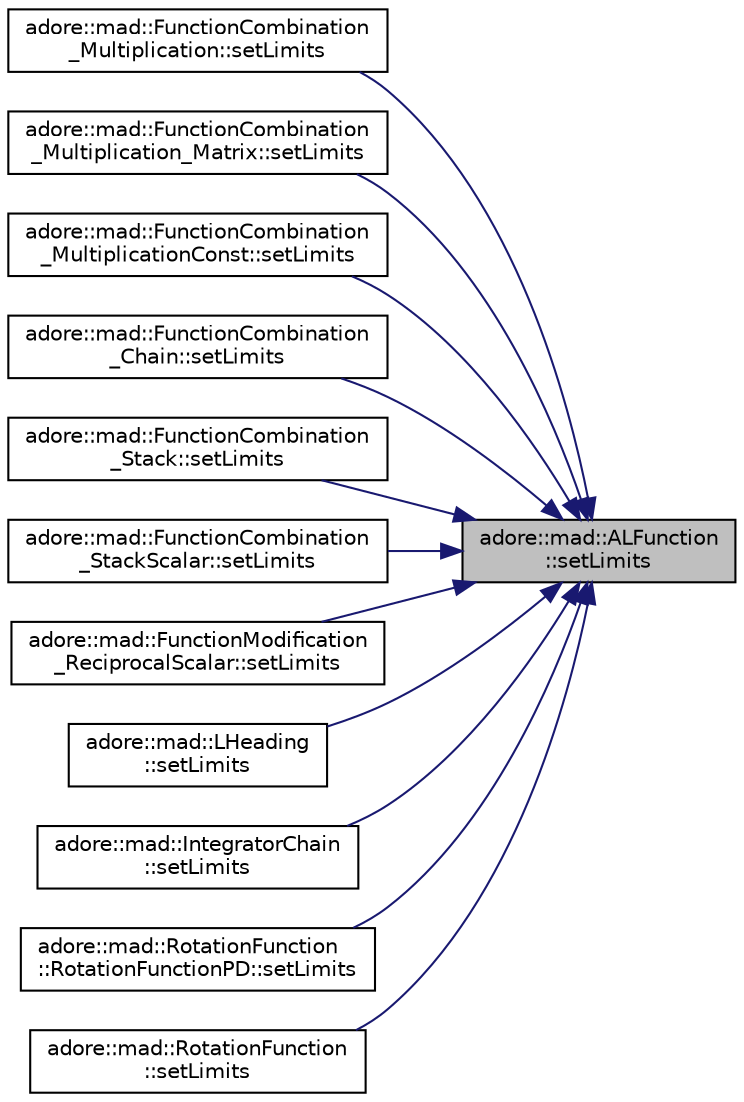digraph "adore::mad::ALFunction::setLimits"
{
 // LATEX_PDF_SIZE
  edge [fontname="Helvetica",fontsize="10",labelfontname="Helvetica",labelfontsize="10"];
  node [fontname="Helvetica",fontsize="10",shape=record];
  rankdir="RL";
  Node1 [label="adore::mad::ALFunction\l::setLimits",height=0.2,width=0.4,color="black", fillcolor="grey75", style="filled", fontcolor="black",tooltip=" "];
  Node1 -> Node2 [dir="back",color="midnightblue",fontsize="10",style="solid",fontname="Helvetica"];
  Node2 [label="adore::mad::FunctionCombination\l_Multiplication::setLimits",height=0.2,width=0.4,color="black", fillcolor="white", style="filled",URL="$classadore_1_1mad_1_1FunctionCombination__Multiplication.html#afa6e92c4168fdae66b844475ca41cc2d",tooltip=" "];
  Node1 -> Node3 [dir="back",color="midnightblue",fontsize="10",style="solid",fontname="Helvetica"];
  Node3 [label="adore::mad::FunctionCombination\l_Multiplication_Matrix::setLimits",height=0.2,width=0.4,color="black", fillcolor="white", style="filled",URL="$classadore_1_1mad_1_1FunctionCombination__Multiplication__Matrix.html#a0b13c1f4c5976d925b10c5944cf26a5d",tooltip=" "];
  Node1 -> Node4 [dir="back",color="midnightblue",fontsize="10",style="solid",fontname="Helvetica"];
  Node4 [label="adore::mad::FunctionCombination\l_MultiplicationConst::setLimits",height=0.2,width=0.4,color="black", fillcolor="white", style="filled",URL="$classadore_1_1mad_1_1FunctionCombination__MultiplicationConst.html#ad65f0753d12d2080529936afe0200bab",tooltip=" "];
  Node1 -> Node5 [dir="back",color="midnightblue",fontsize="10",style="solid",fontname="Helvetica"];
  Node5 [label="adore::mad::FunctionCombination\l_Chain::setLimits",height=0.2,width=0.4,color="black", fillcolor="white", style="filled",URL="$classadore_1_1mad_1_1FunctionCombination__Chain.html#a3720e2f61c63eb7f1ed5dc83dfd09b52",tooltip=" "];
  Node1 -> Node6 [dir="back",color="midnightblue",fontsize="10",style="solid",fontname="Helvetica"];
  Node6 [label="adore::mad::FunctionCombination\l_Stack::setLimits",height=0.2,width=0.4,color="black", fillcolor="white", style="filled",URL="$classadore_1_1mad_1_1FunctionCombination__Stack.html#a316346172673c7802d33c114a4f054d5",tooltip=" "];
  Node1 -> Node7 [dir="back",color="midnightblue",fontsize="10",style="solid",fontname="Helvetica"];
  Node7 [label="adore::mad::FunctionCombination\l_StackScalar::setLimits",height=0.2,width=0.4,color="black", fillcolor="white", style="filled",URL="$classadore_1_1mad_1_1FunctionCombination__StackScalar.html#a9630a42a85babdf21ebb6960b9de1c97",tooltip=" "];
  Node1 -> Node8 [dir="back",color="midnightblue",fontsize="10",style="solid",fontname="Helvetica"];
  Node8 [label="adore::mad::FunctionModification\l_ReciprocalScalar::setLimits",height=0.2,width=0.4,color="black", fillcolor="white", style="filled",URL="$classadore_1_1mad_1_1FunctionModification__ReciprocalScalar.html#ac267d92ee109f08f889dc49194c78245",tooltip=" "];
  Node1 -> Node9 [dir="back",color="midnightblue",fontsize="10",style="solid",fontname="Helvetica"];
  Node9 [label="adore::mad::LHeading\l::setLimits",height=0.2,width=0.4,color="black", fillcolor="white", style="filled",URL="$classadore_1_1mad_1_1LHeading.html#a164ab6bb0a40de012dafdcfb5aae97e6",tooltip=" "];
  Node1 -> Node10 [dir="back",color="midnightblue",fontsize="10",style="solid",fontname="Helvetica"];
  Node10 [label="adore::mad::IntegratorChain\l::setLimits",height=0.2,width=0.4,color="black", fillcolor="white", style="filled",URL="$classadore_1_1mad_1_1IntegratorChain.html#ad32d8648c93b9a169861c770cf80e1d7",tooltip=" "];
  Node1 -> Node11 [dir="back",color="midnightblue",fontsize="10",style="solid",fontname="Helvetica"];
  Node11 [label="adore::mad::RotationFunction\l::RotationFunctionPD::setLimits",height=0.2,width=0.4,color="black", fillcolor="white", style="filled",URL="$classadore_1_1mad_1_1RotationFunction_1_1RotationFunctionPD.html#a816880b6697c8f0dfffc3346442a9436",tooltip=" "];
  Node1 -> Node12 [dir="back",color="midnightblue",fontsize="10",style="solid",fontname="Helvetica"];
  Node12 [label="adore::mad::RotationFunction\l::setLimits",height=0.2,width=0.4,color="black", fillcolor="white", style="filled",URL="$classadore_1_1mad_1_1RotationFunction.html#a5fcc1a605a928caa79827eaa53f43bf9",tooltip=" "];
}
